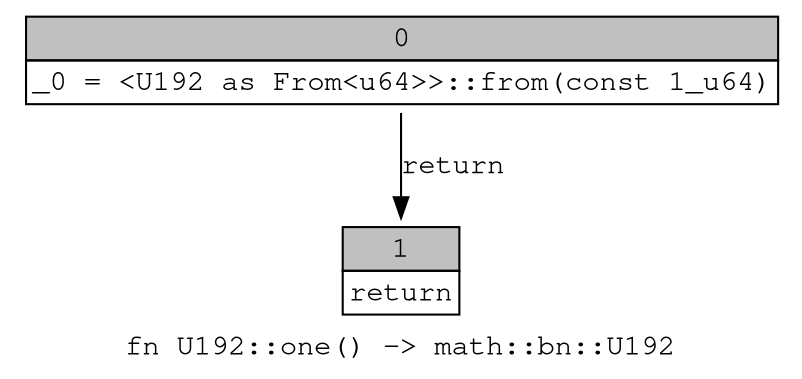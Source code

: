digraph Mir_0_14495 {
    graph [fontname="Courier, monospace"];
    node [fontname="Courier, monospace"];
    edge [fontname="Courier, monospace"];
    label=<fn U192::one() -&gt; math::bn::U192<br align="left"/>>;
    bb0__0_14495 [shape="none", label=<<table border="0" cellborder="1" cellspacing="0"><tr><td bgcolor="gray" align="center" colspan="1">0</td></tr><tr><td align="left">_0 = &lt;U192 as From&lt;u64&gt;&gt;::from(const 1_u64)</td></tr></table>>];
    bb1__0_14495 [shape="none", label=<<table border="0" cellborder="1" cellspacing="0"><tr><td bgcolor="gray" align="center" colspan="1">1</td></tr><tr><td align="left">return</td></tr></table>>];
    bb0__0_14495 -> bb1__0_14495 [label="return"];
}
